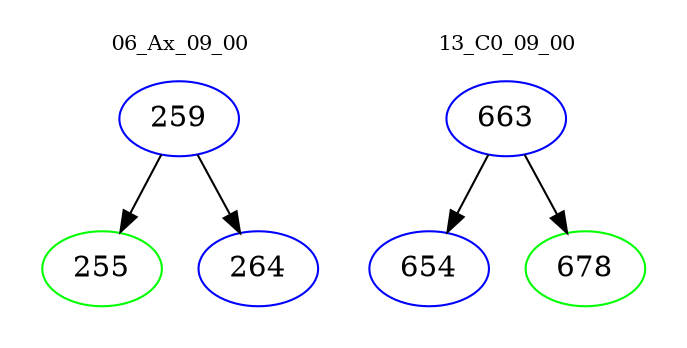 digraph{
subgraph cluster_0 {
color = white
label = "06_Ax_09_00";
fontsize=10;
T0_259 [label="259", color="blue"]
T0_259 -> T0_255 [color="black"]
T0_255 [label="255", color="green"]
T0_259 -> T0_264 [color="black"]
T0_264 [label="264", color="blue"]
}
subgraph cluster_1 {
color = white
label = "13_C0_09_00";
fontsize=10;
T1_663 [label="663", color="blue"]
T1_663 -> T1_654 [color="black"]
T1_654 [label="654", color="blue"]
T1_663 -> T1_678 [color="black"]
T1_678 [label="678", color="green"]
}
}
